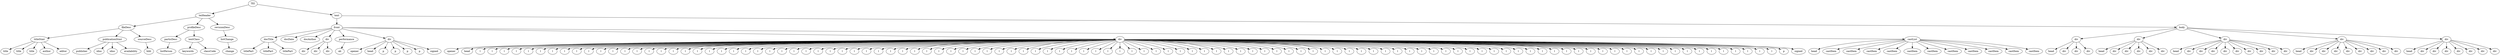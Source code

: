 digraph Tree {
	"t0" [label = "TEI"];
	"t1" [label = "teiHeader"];
	"t2" [label = "fileDesc"];
	"t3" [label = "titleStmt"];
	"t4" [label = "title"];
	"t5" [label = "title"];
	"t6" [label = "title"];
	"t7" [label = "author"];
	"t8" [label = "editor"];
	"t9" [label = "publicationStmt"];
	"t10" [label = "publisher"];
	"t11" [label = "idno"];
	"t12" [label = "idno"];
	"t13" [label = "availability"];
	"t14" [label = "sourceDesc"];
	"t15" [label = "bibl"];
	"t16" [label = "profileDesc"];
	"t17" [label = "particDesc"];
	"t18" [label = "listPerson"];
	"t19" [label = "textClass"];
	"t20" [label = "keywords"];
	"t21" [label = "classCode"];
	"t22" [label = "revisionDesc"];
	"t23" [label = "listChange"];
	"t24" [label = "change"];
	"t25" [label = "text"];
	"t26" [label = "front"];
	"t27" [label = "docTitle"];
	"t28" [label = "titlePart"];
	"t29" [label = "titlePart"];
	"t30" [label = "titlePart"];
	"t31" [label = "docDate"];
	"t32" [label = "docAuthor"];
	"t33" [label = "div"];
	"t34" [label = "div"];
	"t35" [label = "div"];
	"t36" [label = "div"];
	"t37" [label = "performance"];
	"t38" [label = "ab"];
	"t39" [label = "div"];
	"t40" [label = "opener"];
	"t41" [label = "head"];
	"t42" [label = "p"];
	"t43" [label = "p"];
	"t44" [label = "p"];
	"t45" [label = "p"];
	"t46" [label = "signed"];
	"t47" [label = "div"];
	"t48" [label = "opener"];
	"t49" [label = "head"];
	"t50" [label = "l"];
	"t51" [label = "l"];
	"t52" [label = "l"];
	"t53" [label = "l"];
	"t54" [label = "l"];
	"t55" [label = "l"];
	"t56" [label = "l"];
	"t57" [label = "l"];
	"t58" [label = "l"];
	"t59" [label = "l"];
	"t60" [label = "l"];
	"t61" [label = "l"];
	"t62" [label = "l"];
	"t63" [label = "l"];
	"t64" [label = "l"];
	"t65" [label = "l"];
	"t66" [label = "l"];
	"t67" [label = "l"];
	"t68" [label = "l"];
	"t69" [label = "l"];
	"t70" [label = "l"];
	"t71" [label = "l"];
	"t72" [label = "l"];
	"t73" [label = "l"];
	"t74" [label = "l"];
	"t75" [label = "l"];
	"t76" [label = "l"];
	"t77" [label = "l"];
	"t78" [label = "l"];
	"t79" [label = "l"];
	"t80" [label = "l"];
	"t81" [label = "l"];
	"t82" [label = "l"];
	"t83" [label = "l"];
	"t84" [label = "l"];
	"t85" [label = "l"];
	"t86" [label = "l"];
	"t87" [label = "l"];
	"t88" [label = "l"];
	"t89" [label = "l"];
	"t90" [label = "l"];
	"t91" [label = "l"];
	"t92" [label = "l"];
	"t93" [label = "l"];
	"t94" [label = "l"];
	"t95" [label = "l"];
	"t96" [label = "l"];
	"t97" [label = "l"];
	"t98" [label = "l"];
	"t99" [label = "l"];
	"t100" [label = "l"];
	"t101" [label = "l"];
	"t102" [label = "l"];
	"t103" [label = "l"];
	"t104" [label = "l"];
	"t105" [label = "l"];
	"t106" [label = "l"];
	"t107" [label = "l"];
	"t108" [label = "l"];
	"t109" [label = "l"];
	"t110" [label = "l"];
	"t111" [label = "l"];
	"t112" [label = "l"];
	"t113" [label = "l"];
	"t114" [label = "l"];
	"t115" [label = "l"];
	"t116" [label = "l"];
	"t117" [label = "l"];
	"t118" [label = "l"];
	"t119" [label = "l"];
	"t120" [label = "l"];
	"t121" [label = "l"];
	"t122" [label = "l"];
	"t123" [label = "l"];
	"t124" [label = "l"];
	"t125" [label = "l"];
	"t126" [label = "l"];
	"t127" [label = "l"];
	"t128" [label = "l"];
	"t129" [label = "l"];
	"t130" [label = "l"];
	"t131" [label = "l"];
	"t132" [label = "l"];
	"t133" [label = "l"];
	"t134" [label = "l"];
	"t135" [label = "l"];
	"t136" [label = "l"];
	"t137" [label = "l"];
	"t138" [label = "l"];
	"t139" [label = "l"];
	"t140" [label = "l"];
	"t141" [label = "l"];
	"t142" [label = "l"];
	"t143" [label = "l"];
	"t144" [label = "l"];
	"t145" [label = "l"];
	"t146" [label = "l"];
	"t147" [label = "l"];
	"t148" [label = "l"];
	"t149" [label = "l"];
	"t150" [label = "l"];
	"t151" [label = "l"];
	"t152" [label = "l"];
	"t153" [label = "l"];
	"t154" [label = "l"];
	"t155" [label = "l"];
	"t156" [label = "l"];
	"t157" [label = "l"];
	"t158" [label = "p"];
	"t159" [label = "signed"];
	"t160" [label = "castList"];
	"t161" [label = "head"];
	"t162" [label = "castItem"];
	"t163" [label = "castItem"];
	"t164" [label = "castItem"];
	"t165" [label = "castItem"];
	"t166" [label = "castItem"];
	"t167" [label = "castItem"];
	"t168" [label = "castItem"];
	"t169" [label = "castItem"];
	"t170" [label = "castItem"];
	"t171" [label = "castItem"];
	"t172" [label = "castItem"];
	"t173" [label = "body"];
	"t174" [label = "div"];
	"t175" [label = "head"];
	"t176" [label = "div"];
	"t177" [label = "div"];
	"t178" [label = "div"];
	"t179" [label = "div"];
	"t180" [label = "head"];
	"t181" [label = "div"];
	"t182" [label = "div"];
	"t183" [label = "div"];
	"t184" [label = "div"];
	"t185" [label = "div"];
	"t186" [label = "div"];
	"t187" [label = "head"];
	"t188" [label = "div"];
	"t189" [label = "div"];
	"t190" [label = "div"];
	"t191" [label = "div"];
	"t192" [label = "div"];
	"t193" [label = "div"];
	"t194" [label = "div"];
	"t195" [label = "div"];
	"t196" [label = "div"];
	"t197" [label = "div"];
	"t198" [label = "head"];
	"t199" [label = "div"];
	"t200" [label = "div"];
	"t201" [label = "div"];
	"t202" [label = "div"];
	"t203" [label = "div"];
	"t204" [label = "div"];
	"t205" [label = "div"];
	"t206" [label = "div"];
	"t207" [label = "div"];
	"t208" [label = "head"];
	"t209" [label = "div"];
	"t210" [label = "div"];
	"t211" [label = "div"];
	"t212" [label = "div"];
	"t213" [label = "div"];
	"t214" [label = "div"];
	"t215" [label = "div"];
	"t0" -> "t1";
	"t1" -> "t2";
	"t2" -> "t3";
	"t3" -> "t4";
	"t3" -> "t5";
	"t3" -> "t6";
	"t3" -> "t7";
	"t3" -> "t8";
	"t2" -> "t9";
	"t9" -> "t10";
	"t9" -> "t11";
	"t9" -> "t12";
	"t9" -> "t13";
	"t2" -> "t14";
	"t14" -> "t15";
	"t1" -> "t16";
	"t16" -> "t17";
	"t17" -> "t18";
	"t16" -> "t19";
	"t19" -> "t20";
	"t19" -> "t21";
	"t1" -> "t22";
	"t22" -> "t23";
	"t23" -> "t24";
	"t0" -> "t25";
	"t25" -> "t26";
	"t26" -> "t27";
	"t27" -> "t28";
	"t27" -> "t29";
	"t27" -> "t30";
	"t26" -> "t31";
	"t26" -> "t32";
	"t26" -> "t33";
	"t33" -> "t34";
	"t33" -> "t35";
	"t33" -> "t36";
	"t26" -> "t37";
	"t37" -> "t38";
	"t26" -> "t39";
	"t39" -> "t40";
	"t39" -> "t41";
	"t39" -> "t42";
	"t39" -> "t43";
	"t39" -> "t44";
	"t39" -> "t45";
	"t39" -> "t46";
	"t26" -> "t47";
	"t47" -> "t48";
	"t47" -> "t49";
	"t47" -> "t50";
	"t47" -> "t51";
	"t47" -> "t52";
	"t47" -> "t53";
	"t47" -> "t54";
	"t47" -> "t55";
	"t47" -> "t56";
	"t47" -> "t57";
	"t47" -> "t58";
	"t47" -> "t59";
	"t47" -> "t60";
	"t47" -> "t61";
	"t47" -> "t62";
	"t47" -> "t63";
	"t47" -> "t64";
	"t47" -> "t65";
	"t47" -> "t66";
	"t47" -> "t67";
	"t47" -> "t68";
	"t47" -> "t69";
	"t47" -> "t70";
	"t47" -> "t71";
	"t47" -> "t72";
	"t47" -> "t73";
	"t47" -> "t74";
	"t47" -> "t75";
	"t47" -> "t76";
	"t47" -> "t77";
	"t47" -> "t78";
	"t47" -> "t79";
	"t47" -> "t80";
	"t47" -> "t81";
	"t47" -> "t82";
	"t47" -> "t83";
	"t47" -> "t84";
	"t47" -> "t85";
	"t47" -> "t86";
	"t47" -> "t87";
	"t47" -> "t88";
	"t47" -> "t89";
	"t47" -> "t90";
	"t47" -> "t91";
	"t47" -> "t92";
	"t47" -> "t93";
	"t47" -> "t94";
	"t47" -> "t95";
	"t47" -> "t96";
	"t47" -> "t97";
	"t47" -> "t98";
	"t47" -> "t99";
	"t47" -> "t100";
	"t47" -> "t101";
	"t47" -> "t102";
	"t47" -> "t103";
	"t47" -> "t104";
	"t47" -> "t105";
	"t47" -> "t106";
	"t47" -> "t107";
	"t47" -> "t108";
	"t47" -> "t109";
	"t47" -> "t110";
	"t47" -> "t111";
	"t47" -> "t112";
	"t47" -> "t113";
	"t47" -> "t114";
	"t47" -> "t115";
	"t47" -> "t116";
	"t47" -> "t117";
	"t47" -> "t118";
	"t47" -> "t119";
	"t47" -> "t120";
	"t47" -> "t121";
	"t47" -> "t122";
	"t47" -> "t123";
	"t47" -> "t124";
	"t47" -> "t125";
	"t47" -> "t126";
	"t47" -> "t127";
	"t47" -> "t128";
	"t47" -> "t129";
	"t47" -> "t130";
	"t47" -> "t131";
	"t47" -> "t132";
	"t47" -> "t133";
	"t47" -> "t134";
	"t47" -> "t135";
	"t47" -> "t136";
	"t47" -> "t137";
	"t47" -> "t138";
	"t47" -> "t139";
	"t47" -> "t140";
	"t47" -> "t141";
	"t47" -> "t142";
	"t47" -> "t143";
	"t47" -> "t144";
	"t47" -> "t145";
	"t47" -> "t146";
	"t47" -> "t147";
	"t47" -> "t148";
	"t47" -> "t149";
	"t47" -> "t150";
	"t47" -> "t151";
	"t47" -> "t152";
	"t47" -> "t153";
	"t47" -> "t154";
	"t47" -> "t155";
	"t47" -> "t156";
	"t47" -> "t157";
	"t47" -> "t158";
	"t47" -> "t159";
	"t26" -> "t160";
	"t160" -> "t161";
	"t160" -> "t162";
	"t160" -> "t163";
	"t160" -> "t164";
	"t160" -> "t165";
	"t160" -> "t166";
	"t160" -> "t167";
	"t160" -> "t168";
	"t160" -> "t169";
	"t160" -> "t170";
	"t160" -> "t171";
	"t160" -> "t172";
	"t25" -> "t173";
	"t173" -> "t174";
	"t174" -> "t175";
	"t174" -> "t176";
	"t174" -> "t177";
	"t174" -> "t178";
	"t173" -> "t179";
	"t179" -> "t180";
	"t179" -> "t181";
	"t179" -> "t182";
	"t179" -> "t183";
	"t179" -> "t184";
	"t179" -> "t185";
	"t173" -> "t186";
	"t186" -> "t187";
	"t186" -> "t188";
	"t186" -> "t189";
	"t186" -> "t190";
	"t186" -> "t191";
	"t186" -> "t192";
	"t186" -> "t193";
	"t186" -> "t194";
	"t186" -> "t195";
	"t186" -> "t196";
	"t173" -> "t197";
	"t197" -> "t198";
	"t197" -> "t199";
	"t197" -> "t200";
	"t197" -> "t201";
	"t197" -> "t202";
	"t197" -> "t203";
	"t197" -> "t204";
	"t197" -> "t205";
	"t197" -> "t206";
	"t173" -> "t207";
	"t207" -> "t208";
	"t207" -> "t209";
	"t207" -> "t210";
	"t207" -> "t211";
	"t207" -> "t212";
	"t207" -> "t213";
	"t207" -> "t214";
	"t207" -> "t215";
}
